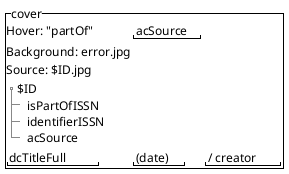 @startsalt
{^"cover"
  Hover: "partOf" | "acSource"
  Background: error.jpg
  Source: $ID.jpg
{
{T
 + $ID
 ++isPartOfISSN
 ++ identifierISSN
 ++ acSource
}
}
"dcTitleFull" | "(date)" | "/ creator"

}
@endsalt
